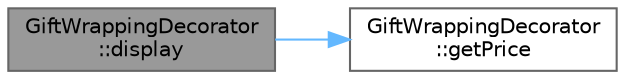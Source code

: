 digraph "GiftWrappingDecorator::display"
{
 // INTERACTIVE_SVG=YES
 // LATEX_PDF_SIZE
  bgcolor="transparent";
  edge [fontname=Helvetica,fontsize=10,labelfontname=Helvetica,labelfontsize=10];
  node [fontname=Helvetica,fontsize=10,shape=box,height=0.2,width=0.4];
  rankdir="LR";
  Node1 [id="Node000001",label="GiftWrappingDecorator\l::display",height=0.2,width=0.4,color="gray40", fillcolor="grey60", style="filled", fontcolor="black",tooltip="Displays product with gift wrapping information."];
  Node1 -> Node2 [id="edge1_Node000001_Node000002",color="steelblue1",style="solid",tooltip=" "];
  Node2 [id="Node000002",label="GiftWrappingDecorator\l::getPrice",height=0.2,width=0.4,color="grey40", fillcolor="white", style="filled",URL="$class_gift_wrapping_decorator.html#a68e1383a1b8a77ea3dfba3b1b9634b50",tooltip="Gets total price including gift wrapping."];
}
